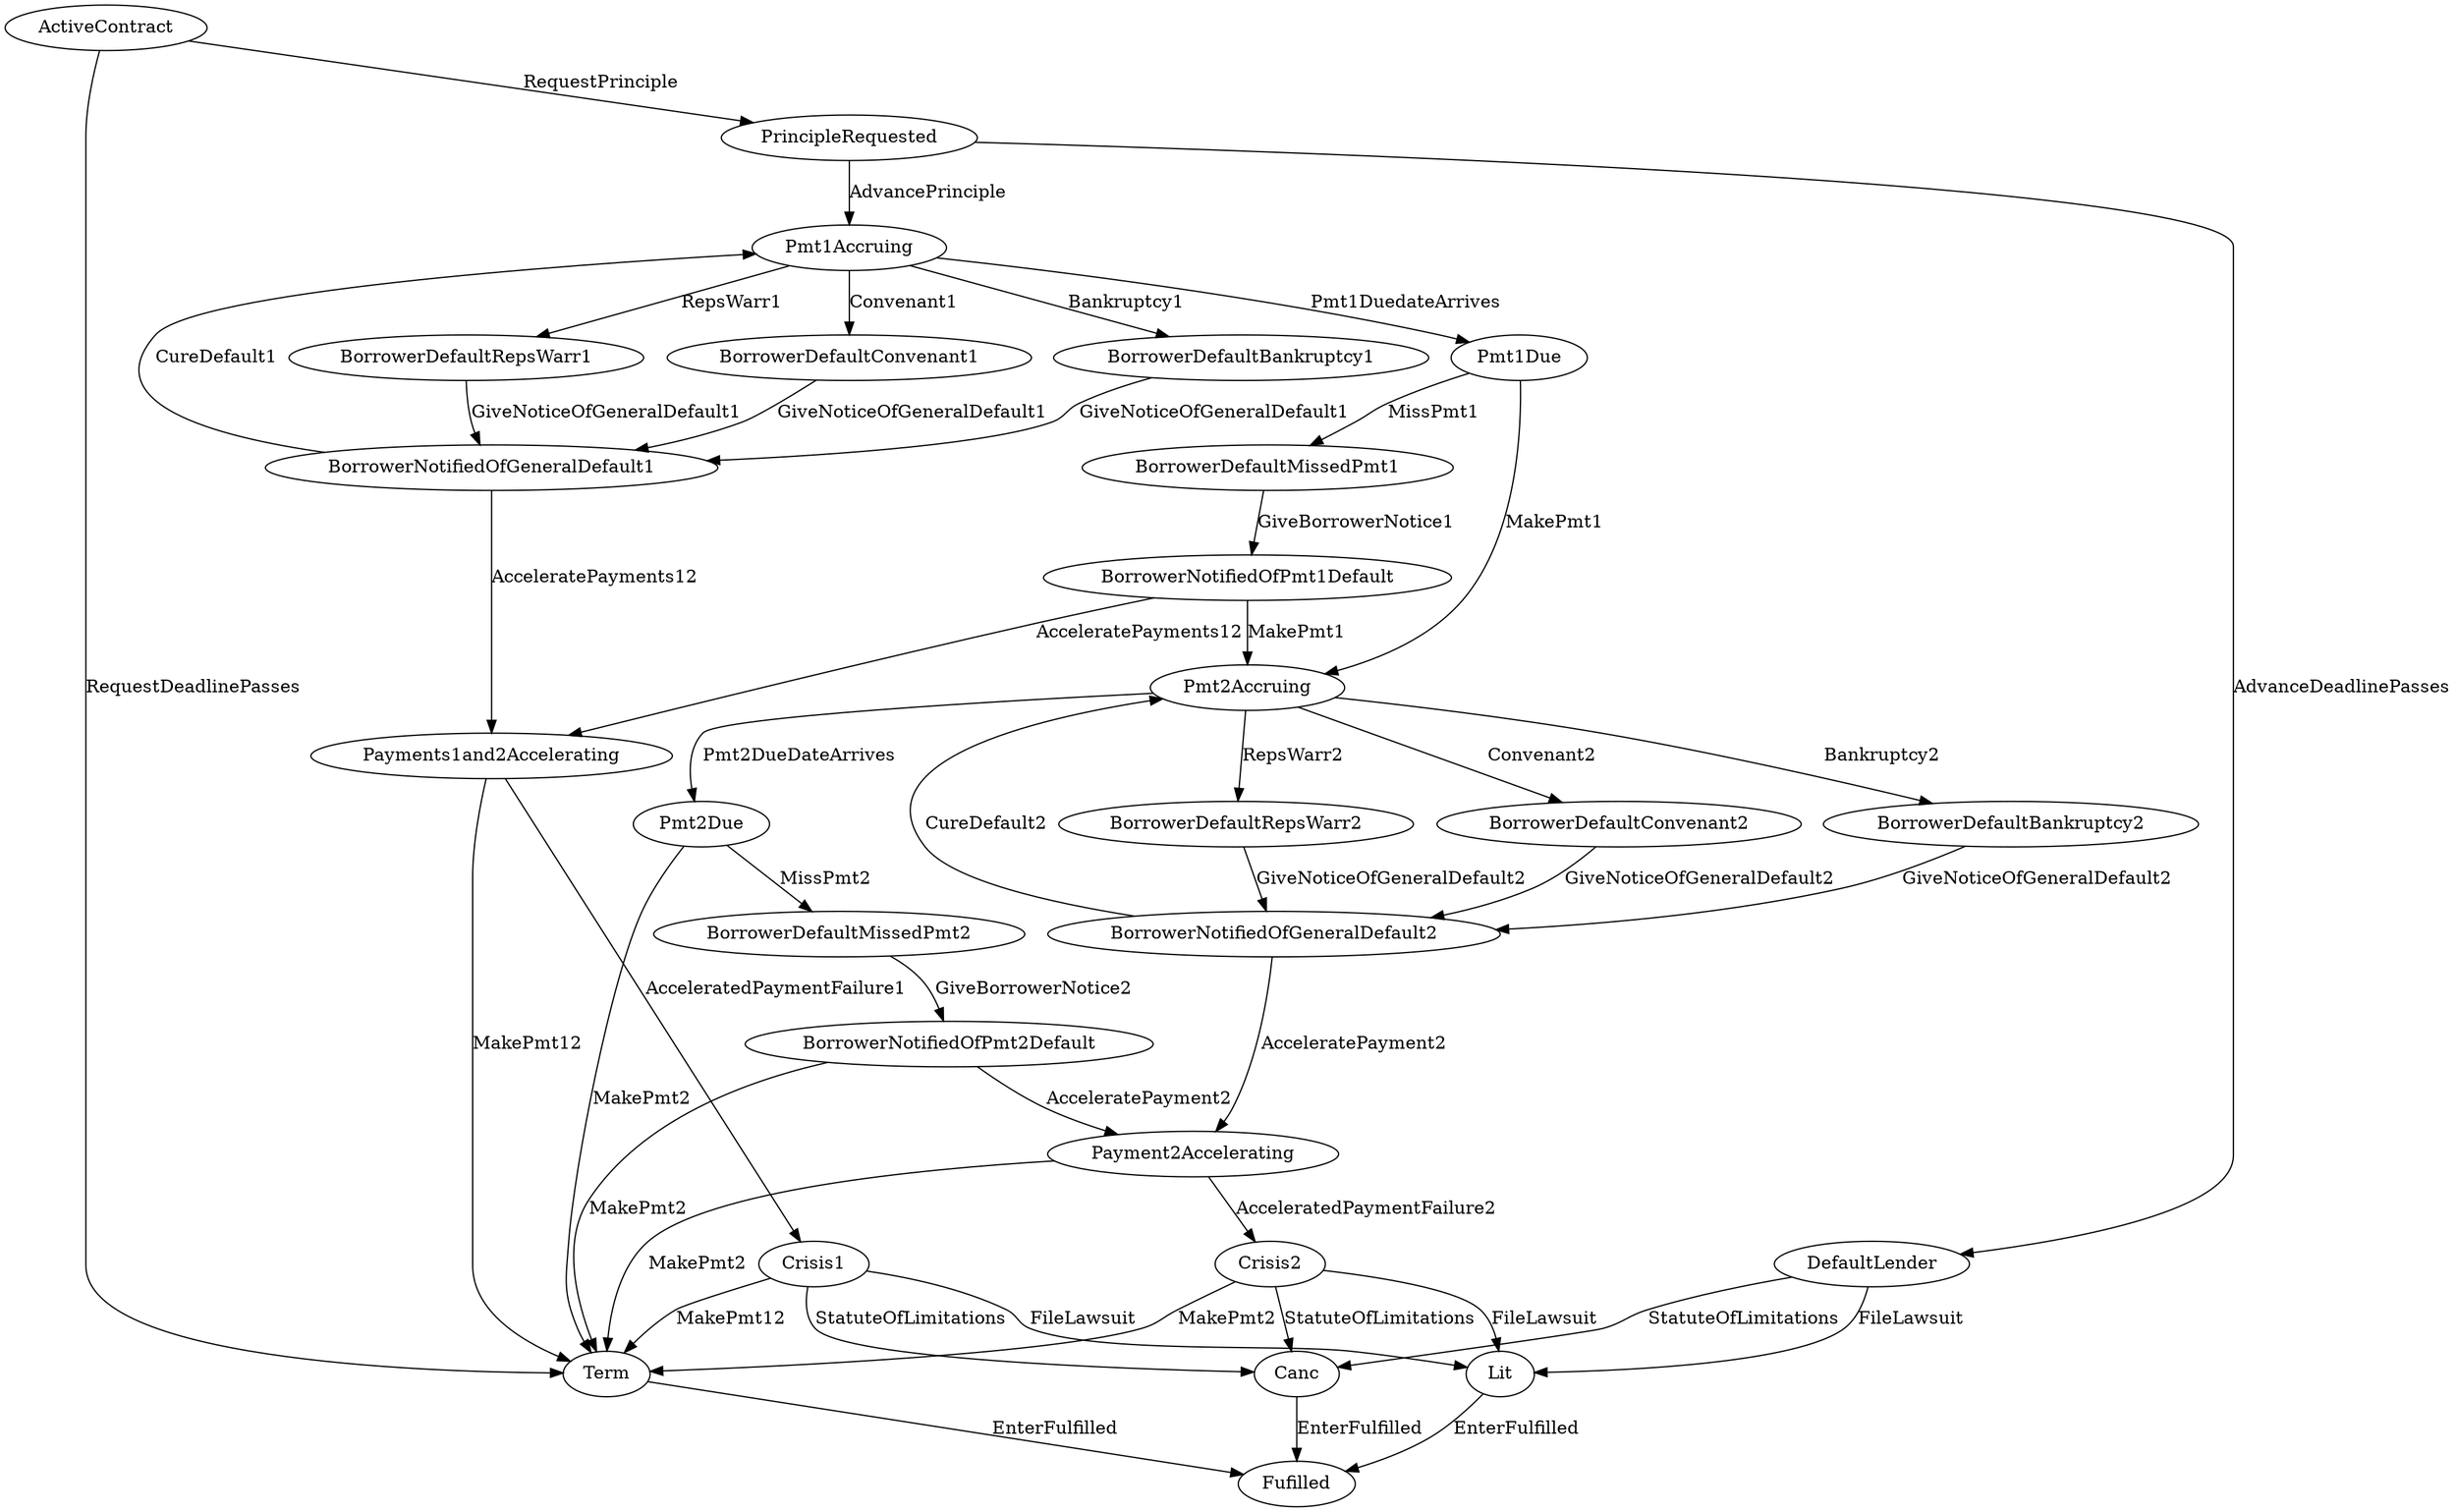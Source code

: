 // THIS IS A GENERATED FILE. DO NOT EDIT.

digraph Goodenough_Flood_Loan {    
    Fulfilled[label=Fufilled];
    ActiveContract[label=ActiveContract];
	PrincipleRequested[label=PrincipleRequested];
	DefaultLender[label=DefaultLender];
	Pmt1Accruing[label=Pmt1Accruing];
	BorrowerDefaultRepsWarr1[label=BorrowerDefaultRepsWarr1];
	BorrowerDefaultConvenant1[label=BorrowerDefaultConvenant1];
	BorrowerDefaultBankruptcy1[label=BorrowerDefaultBankruptcy1];
	BorrowerNotifiedOfGeneralDefault1[label=BorrowerNotifiedOfGeneralDefault1];
	Pmt1Due[label=Pmt1Due];
	BorrowerDefaultMissedPmt1[label=BorrowerDefaultMissedPmt1];
	BorrowerNotifiedOfPmt1Default[label=BorrowerNotifiedOfPmt1Default];
	Payments1and2Accelerating[label=Payments1and2Accelerating];
	Crisis1[label=Crisis1];
	Pmt2Accruing[label=Pmt2Accruing];
	BorrowerDefaultRepsWarr2[label=BorrowerDefaultRepsWarr2];
	BorrowerDefaultConvenant2[label=BorrowerDefaultConvenant2];
	BorrowerDefaultBankruptcy2[label=BorrowerDefaultBankruptcy2];
	BorrowerNotifiedOfGeneralDefault2[label=BorrowerNotifiedOfGeneralDefault2];
	Pmt2Due[label=Pmt2Due];
	BorrowerDefaultMissedPmt2[label=BorrowerDefaultMissedPmt2];
	BorrowerNotifiedOfPmt2Default[label=BorrowerNotifiedOfPmt2Default];
	Payment2Accelerating[label=Payment2Accelerating];
	Crisis2[label=Crisis2];
	Term[label=Term];
	Canc[label=Canc];
	Lit[label=Lit]
        
    
         
    
    
    
    
    ActiveContract -> PrincipleRequested [label=RequestPrinciple];
	ActiveContract -> Term [label=RequestDeadlinePasses];
	PrincipleRequested -> Pmt1Accruing [label=AdvancePrinciple];
	PrincipleRequested -> DefaultLender [label=AdvanceDeadlinePasses];
	DefaultLender -> Lit [label=FileLawsuit];
	DefaultLender -> Canc [label=StatuteOfLimitations];
	Pmt1Accruing -> Pmt1Due [label=Pmt1DuedateArrives];
	Pmt1Accruing -> BorrowerDefaultRepsWarr1 [label=RepsWarr1];
	Pmt1Accruing -> BorrowerDefaultConvenant1 [label=Convenant1];
	Pmt1Accruing -> BorrowerDefaultBankruptcy1 [label=Bankruptcy1];
	BorrowerDefaultRepsWarr1 -> BorrowerNotifiedOfGeneralDefault1 [label=GiveNoticeOfGeneralDefault1];
	BorrowerDefaultConvenant1 -> BorrowerNotifiedOfGeneralDefault1 [label=GiveNoticeOfGeneralDefault1];
	BorrowerDefaultBankruptcy1 -> BorrowerNotifiedOfGeneralDefault1 [label=GiveNoticeOfGeneralDefault1];
	BorrowerNotifiedOfGeneralDefault1 -> Pmt1Accruing [label=CureDefault1];
	BorrowerNotifiedOfGeneralDefault1 -> Payments1and2Accelerating [label=AcceleratePayments12];
	Pmt1Due -> Pmt2Accruing [label=MakePmt1];
	Pmt1Due -> BorrowerDefaultMissedPmt1 [label=MissPmt1];
	BorrowerDefaultMissedPmt1 -> BorrowerNotifiedOfPmt1Default [label=GiveBorrowerNotice1];
	BorrowerNotifiedOfPmt1Default -> Pmt2Accruing [label=MakePmt1];
	BorrowerNotifiedOfPmt1Default -> Payments1and2Accelerating [label=AcceleratePayments12];
	Payments1and2Accelerating -> Term [label=MakePmt12];
	Payments1and2Accelerating -> Crisis1 [label=AcceleratedPaymentFailure1];
	Crisis1 -> Term [label=MakePmt12];
	Crisis1 -> Lit [label=FileLawsuit];
	Crisis1 -> Canc [label=StatuteOfLimitations];
	Pmt2Accruing -> Pmt2Due [label=Pmt2DueDateArrives];
	Pmt2Accruing -> BorrowerDefaultRepsWarr2 [label=RepsWarr2];
	Pmt2Accruing -> BorrowerDefaultConvenant2 [label=Convenant2];
	Pmt2Accruing -> BorrowerDefaultBankruptcy2 [label=Bankruptcy2];
	BorrowerDefaultRepsWarr2 -> BorrowerNotifiedOfGeneralDefault2 [label=GiveNoticeOfGeneralDefault2];
	BorrowerDefaultConvenant2 -> BorrowerNotifiedOfGeneralDefault2 [label=GiveNoticeOfGeneralDefault2];
	BorrowerDefaultBankruptcy2 -> BorrowerNotifiedOfGeneralDefault2 [label=GiveNoticeOfGeneralDefault2];
	BorrowerNotifiedOfGeneralDefault2 -> Pmt2Accruing [label=CureDefault2];
	BorrowerNotifiedOfGeneralDefault2 -> Payment2Accelerating [label=AcceleratePayment2];
	Pmt2Due -> Term [label=MakePmt2];
	Pmt2Due -> BorrowerDefaultMissedPmt2 [label=MissPmt2];
	BorrowerDefaultMissedPmt2 -> BorrowerNotifiedOfPmt2Default [label=GiveBorrowerNotice2];
	BorrowerNotifiedOfPmt2Default -> Term [label=MakePmt2];
	BorrowerNotifiedOfPmt2Default -> Payment2Accelerating [label=AcceleratePayment2];
	Payment2Accelerating -> Term [label=MakePmt2];
	Payment2Accelerating -> Crisis2 [label=AcceleratedPaymentFailure2];
	Crisis2 -> Term [label=MakePmt2];
	Crisis2 -> Lit [label=FileLawsuit];
	Crisis2 -> Canc [label=StatuteOfLimitations];
	Term -> Fulfilled [label=EnterFulfilled];
	Canc -> Fulfilled [label=EnterFulfilled];
	Lit -> Fulfilled [label=EnterFulfilled];
	     
    
       
}